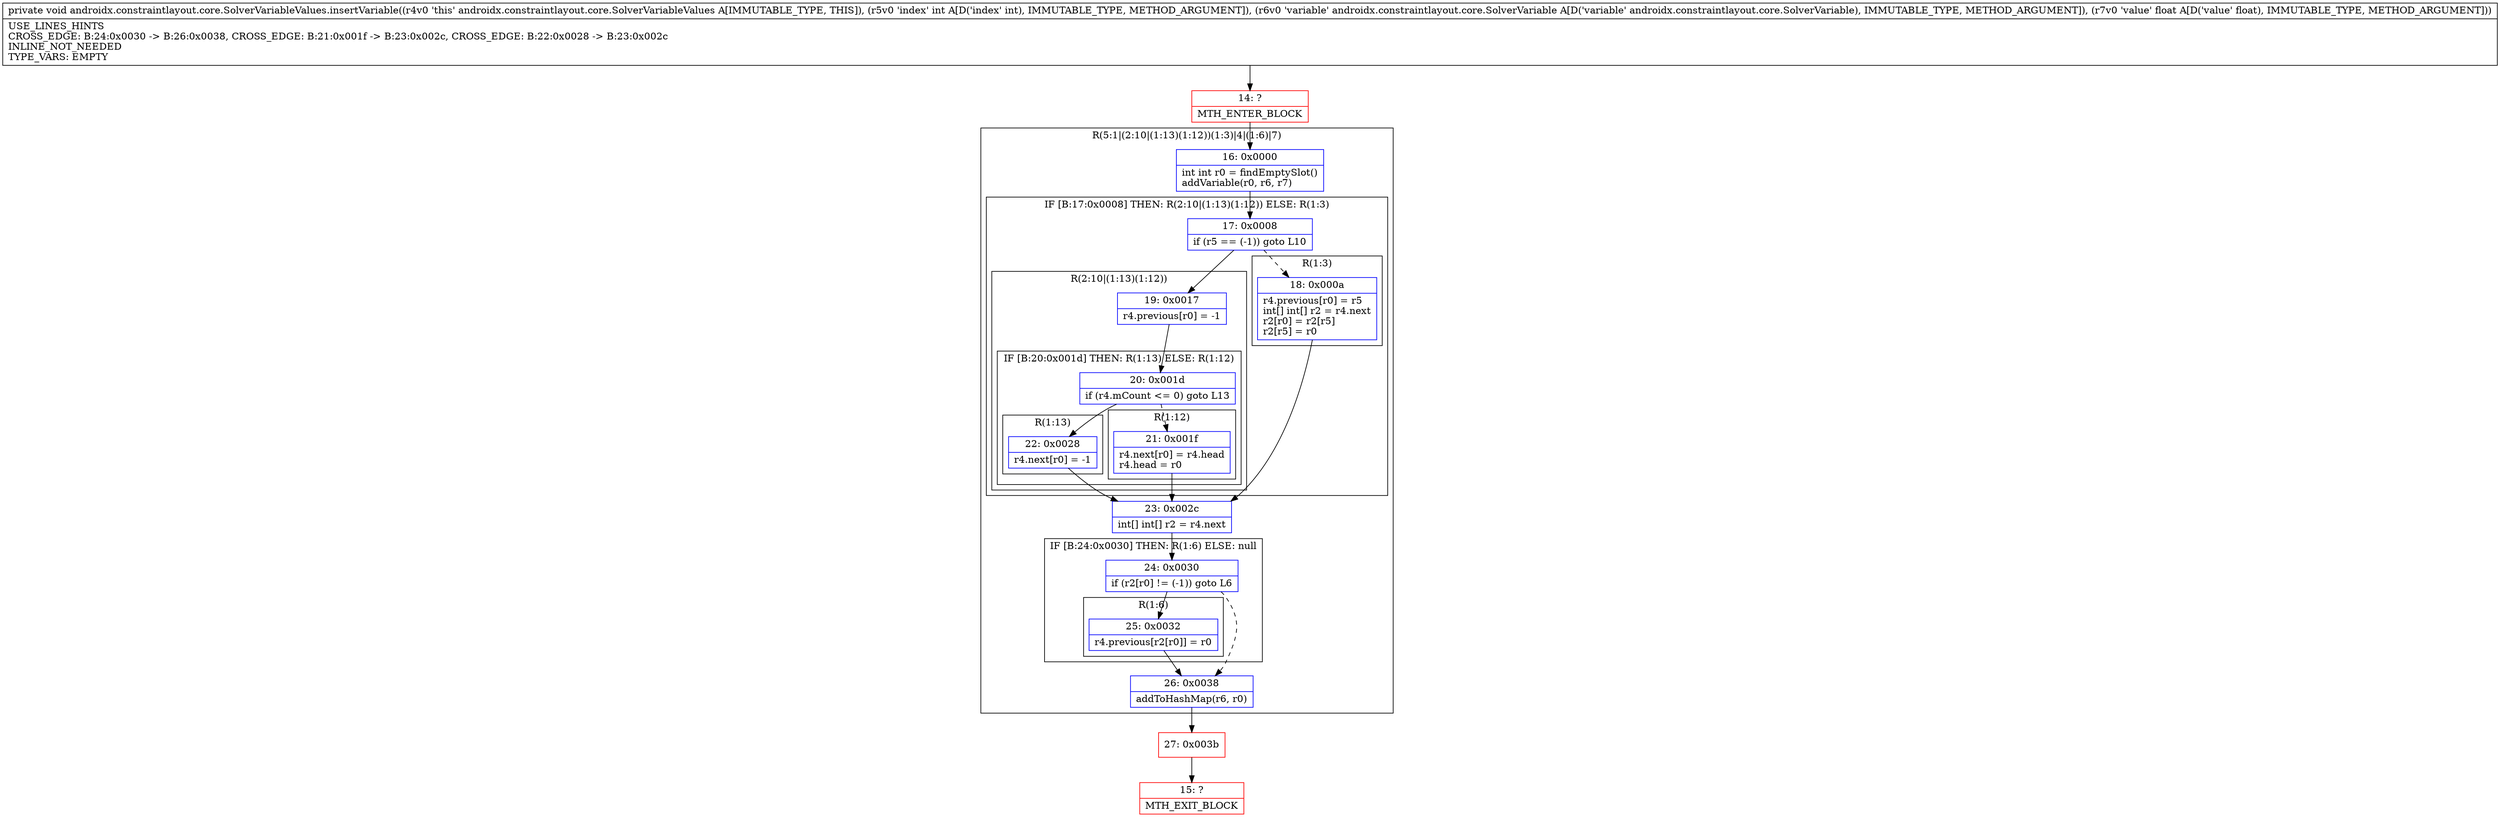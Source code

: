 digraph "CFG forandroidx.constraintlayout.core.SolverVariableValues.insertVariable(ILandroidx\/constraintlayout\/core\/SolverVariable;F)V" {
subgraph cluster_Region_1536516701 {
label = "R(5:1|(2:10|(1:13)(1:12))(1:3)|4|(1:6)|7)";
node [shape=record,color=blue];
Node_16 [shape=record,label="{16\:\ 0x0000|int int r0 = findEmptySlot()\laddVariable(r0, r6, r7)\l}"];
subgraph cluster_IfRegion_18675473 {
label = "IF [B:17:0x0008] THEN: R(2:10|(1:13)(1:12)) ELSE: R(1:3)";
node [shape=record,color=blue];
Node_17 [shape=record,label="{17\:\ 0x0008|if (r5 == (\-1)) goto L10\l}"];
subgraph cluster_Region_417517473 {
label = "R(2:10|(1:13)(1:12))";
node [shape=record,color=blue];
Node_19 [shape=record,label="{19\:\ 0x0017|r4.previous[r0] = \-1\l}"];
subgraph cluster_IfRegion_1912582895 {
label = "IF [B:20:0x001d] THEN: R(1:13) ELSE: R(1:12)";
node [shape=record,color=blue];
Node_20 [shape=record,label="{20\:\ 0x001d|if (r4.mCount \<= 0) goto L13\l}"];
subgraph cluster_Region_281094880 {
label = "R(1:13)";
node [shape=record,color=blue];
Node_22 [shape=record,label="{22\:\ 0x0028|r4.next[r0] = \-1\l}"];
}
subgraph cluster_Region_549952929 {
label = "R(1:12)";
node [shape=record,color=blue];
Node_21 [shape=record,label="{21\:\ 0x001f|r4.next[r0] = r4.head\lr4.head = r0\l}"];
}
}
}
subgraph cluster_Region_1345361006 {
label = "R(1:3)";
node [shape=record,color=blue];
Node_18 [shape=record,label="{18\:\ 0x000a|r4.previous[r0] = r5\lint[] int[] r2 = r4.next\lr2[r0] = r2[r5]\lr2[r5] = r0\l}"];
}
}
Node_23 [shape=record,label="{23\:\ 0x002c|int[] int[] r2 = r4.next\l}"];
subgraph cluster_IfRegion_1587660302 {
label = "IF [B:24:0x0030] THEN: R(1:6) ELSE: null";
node [shape=record,color=blue];
Node_24 [shape=record,label="{24\:\ 0x0030|if (r2[r0] != (\-1)) goto L6\l}"];
subgraph cluster_Region_1202614544 {
label = "R(1:6)";
node [shape=record,color=blue];
Node_25 [shape=record,label="{25\:\ 0x0032|r4.previous[r2[r0]] = r0\l}"];
}
}
Node_26 [shape=record,label="{26\:\ 0x0038|addToHashMap(r6, r0)\l}"];
}
Node_14 [shape=record,color=red,label="{14\:\ ?|MTH_ENTER_BLOCK\l}"];
Node_27 [shape=record,color=red,label="{27\:\ 0x003b}"];
Node_15 [shape=record,color=red,label="{15\:\ ?|MTH_EXIT_BLOCK\l}"];
MethodNode[shape=record,label="{private void androidx.constraintlayout.core.SolverVariableValues.insertVariable((r4v0 'this' androidx.constraintlayout.core.SolverVariableValues A[IMMUTABLE_TYPE, THIS]), (r5v0 'index' int A[D('index' int), IMMUTABLE_TYPE, METHOD_ARGUMENT]), (r6v0 'variable' androidx.constraintlayout.core.SolverVariable A[D('variable' androidx.constraintlayout.core.SolverVariable), IMMUTABLE_TYPE, METHOD_ARGUMENT]), (r7v0 'value' float A[D('value' float), IMMUTABLE_TYPE, METHOD_ARGUMENT]))  | USE_LINES_HINTS\lCROSS_EDGE: B:24:0x0030 \-\> B:26:0x0038, CROSS_EDGE: B:21:0x001f \-\> B:23:0x002c, CROSS_EDGE: B:22:0x0028 \-\> B:23:0x002c\lINLINE_NOT_NEEDED\lTYPE_VARS: EMPTY\l}"];
MethodNode -> Node_14;Node_16 -> Node_17;
Node_17 -> Node_18[style=dashed];
Node_17 -> Node_19;
Node_19 -> Node_20;
Node_20 -> Node_21[style=dashed];
Node_20 -> Node_22;
Node_22 -> Node_23;
Node_21 -> Node_23;
Node_18 -> Node_23;
Node_23 -> Node_24;
Node_24 -> Node_25;
Node_24 -> Node_26[style=dashed];
Node_25 -> Node_26;
Node_26 -> Node_27;
Node_14 -> Node_16;
Node_27 -> Node_15;
}

